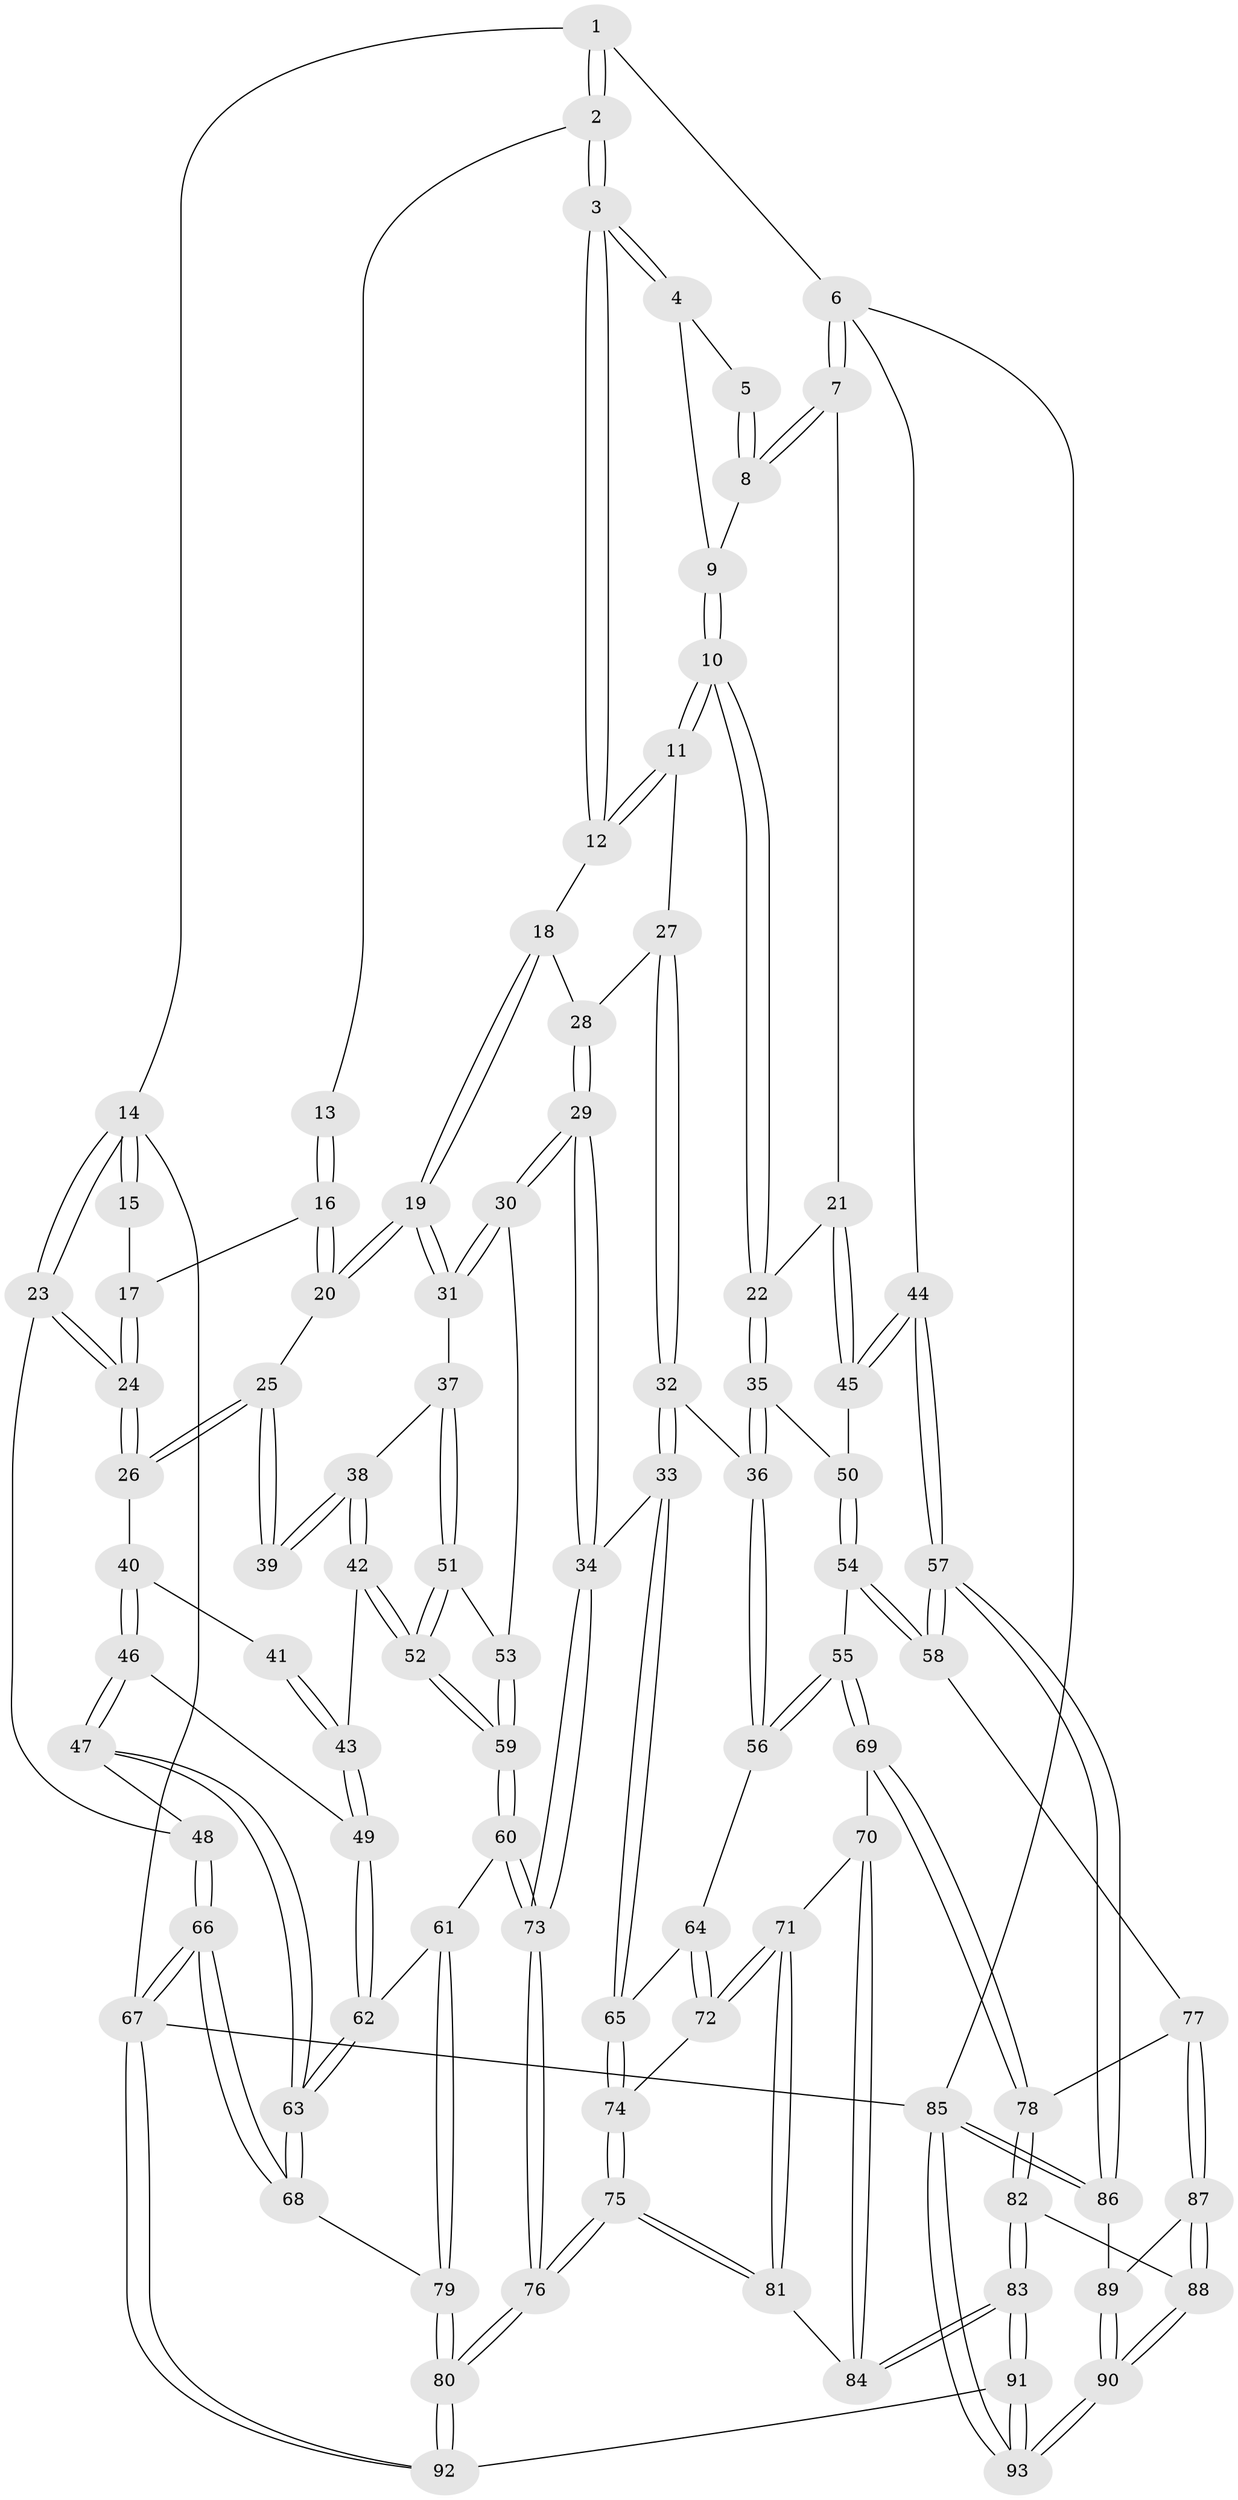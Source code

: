 // coarse degree distribution, {3: 0.7121212121212122, 4: 0.24242424242424243, 2: 0.030303030303030304, 5: 0.015151515151515152}
// Generated by graph-tools (version 1.1) at 2025/38/03/04/25 23:38:20]
// undirected, 93 vertices, 229 edges
graph export_dot {
  node [color=gray90,style=filled];
  1 [pos="+0.9768668584388128+0"];
  2 [pos="+0.46692531394163034+0"];
  3 [pos="+0.46823688048916157+0"];
  4 [pos="+0.7331407622477573+0.14818228008064138"];
  5 [pos="+0.9212311912233886+0.004270775163257349"];
  6 [pos="+1+0.2995578608626616"];
  7 [pos="+1+0.291903747092509"];
  8 [pos="+0.9672847550003449+0.21295129424730402"];
  9 [pos="+0.7534300673326157+0.1648803249714962"];
  10 [pos="+0.757077183091938+0.3984767695154782"];
  11 [pos="+0.6174019781621108+0.37522648990541796"];
  12 [pos="+0.49216262170820874+0.1920585659074078"];
  13 [pos="+0.45499606995910813+0"];
  14 [pos="+0+0"];
  15 [pos="+0.13014983066638583+0"];
  16 [pos="+0.21836816689165106+0.22371682777567953"];
  17 [pos="+0.03598386057099109+0.2523821658902208"];
  18 [pos="+0.46323048093509905+0.28167236461290335"];
  19 [pos="+0.36505951118920504+0.44479828775295044"];
  20 [pos="+0.2373347171063717+0.39123300917871284"];
  21 [pos="+1+0.3030606698033995"];
  22 [pos="+0.7879446983812742+0.43154414561207316"];
  23 [pos="+0+0.3154704138430417"];
  24 [pos="+0+0.31480770352697846"];
  25 [pos="+0.2330522015766106+0.39634926382726515"];
  26 [pos="+0.07881125448005903+0.4478289454694282"];
  27 [pos="+0.5997140157815022+0.42227498554945087"];
  28 [pos="+0.5001098014632677+0.43400042993316434"];
  29 [pos="+0.4615649514097051+0.5743240595419307"];
  30 [pos="+0.4562663687924813+0.5712807084685658"];
  31 [pos="+0.36890501471255843+0.45699683049412704"];
  32 [pos="+0.5875147279435752+0.5321654213788182"];
  33 [pos="+0.5020065921588635+0.5907600588388507"];
  34 [pos="+0.47266208931277454+0.5850813957816929"];
  35 [pos="+0.7829887199729219+0.4789075387539759"];
  36 [pos="+0.7397318151672371+0.5441415475680302"];
  37 [pos="+0.277131337711045+0.5296932205794453"];
  38 [pos="+0.2361020149548578+0.5130008543208004"];
  39 [pos="+0.22268922199108385+0.4755733314370933"];
  40 [pos="+0.09391548217066689+0.4850905160266449"];
  41 [pos="+0.1757567857674489+0.49884854808680473"];
  42 [pos="+0.19661205053898118+0.5695542423241742"];
  43 [pos="+0.17799957730654586+0.5668606981079742"];
  44 [pos="+1+0.5814453405766961"];
  45 [pos="+0.9078967599184123+0.5474458301535396"];
  46 [pos="+0.09938373922327752+0.5504483330456306"];
  47 [pos="+0.06057762311125718+0.5800596709235163"];
  48 [pos="+0+0.4170665958231566"];
  49 [pos="+0.13705208624858226+0.5731168218416017"];
  50 [pos="+0.9007743219248558+0.5513079136046315"];
  51 [pos="+0.28518307167077844+0.5660714234674269"];
  52 [pos="+0.24409460854415987+0.6250317418598098"];
  53 [pos="+0.3906829114070826+0.5837855425261181"];
  54 [pos="+0.9072152065697743+0.6569834850924652"];
  55 [pos="+0.7844500759244544+0.6464078591941627"];
  56 [pos="+0.7480869257929827+0.6075510450334656"];
  57 [pos="+1+0.6888733923003684"];
  58 [pos="+0.9689877322192489+0.7122948525718494"];
  59 [pos="+0.24988598380865223+0.6677819984007358"];
  60 [pos="+0.2440338471628567+0.6960393534789708"];
  61 [pos="+0.23074008208406285+0.7046346286637931"];
  62 [pos="+0.14186844224392323+0.6859655802571295"];
  63 [pos="+0.00045539517705389925+0.7302403884169973"];
  64 [pos="+0.6928186436308323+0.6518177373630467"];
  65 [pos="+0.5039583161756505+0.5934578749835515"];
  66 [pos="+0+0.8644157848281748"];
  67 [pos="+0+1"];
  68 [pos="+0+0.8361027879632144"];
  69 [pos="+0.7738817348817508+0.7584453605742126"];
  70 [pos="+0.7505841910051378+0.7697732654993857"];
  71 [pos="+0.6490233724187201+0.7576597830038817"];
  72 [pos="+0.645290765217954+0.7399421560899659"];
  73 [pos="+0.37741140863980077+0.7424921721323597"];
  74 [pos="+0.5240560203968595+0.63374416294127"];
  75 [pos="+0.5143477572906403+0.8863673299264697"];
  76 [pos="+0.4400405685752148+0.9596644177080035"];
  77 [pos="+0.8988992802069424+0.7915005798318991"];
  78 [pos="+0.8599292236368314+0.7975704981660104"];
  79 [pos="+0.1976955046695158+0.8812192346641671"];
  80 [pos="+0.40218505556956197+1"];
  81 [pos="+0.5995886343832391+0.8394532767249168"];
  82 [pos="+0.7965168416384286+0.8996210239737418"];
  83 [pos="+0.7519381710166761+0.9151396491633417"];
  84 [pos="+0.7377753511875745+0.8969199938791741"];
  85 [pos="+1+1"];
  86 [pos="+1+0.902757542875059"];
  87 [pos="+0.9258212256872631+0.8763903401373183"];
  88 [pos="+0.8665971946041687+0.9312073401523667"];
  89 [pos="+0.9464557662469729+0.8908578544552092"];
  90 [pos="+0.9487009785612928+1"];
  91 [pos="+0.6805918914214114+1"];
  92 [pos="+0.41411279652198013+1"];
  93 [pos="+0.9647860827176782+1"];
  1 -- 2;
  1 -- 2;
  1 -- 6;
  1 -- 14;
  2 -- 3;
  2 -- 3;
  2 -- 13;
  3 -- 4;
  3 -- 4;
  3 -- 12;
  3 -- 12;
  4 -- 5;
  4 -- 9;
  5 -- 8;
  5 -- 8;
  6 -- 7;
  6 -- 7;
  6 -- 44;
  6 -- 85;
  7 -- 8;
  7 -- 8;
  7 -- 21;
  8 -- 9;
  9 -- 10;
  9 -- 10;
  10 -- 11;
  10 -- 11;
  10 -- 22;
  10 -- 22;
  11 -- 12;
  11 -- 12;
  11 -- 27;
  12 -- 18;
  13 -- 16;
  13 -- 16;
  14 -- 15;
  14 -- 15;
  14 -- 23;
  14 -- 23;
  14 -- 67;
  15 -- 17;
  16 -- 17;
  16 -- 20;
  16 -- 20;
  17 -- 24;
  17 -- 24;
  18 -- 19;
  18 -- 19;
  18 -- 28;
  19 -- 20;
  19 -- 20;
  19 -- 31;
  19 -- 31;
  20 -- 25;
  21 -- 22;
  21 -- 45;
  21 -- 45;
  22 -- 35;
  22 -- 35;
  23 -- 24;
  23 -- 24;
  23 -- 48;
  24 -- 26;
  24 -- 26;
  25 -- 26;
  25 -- 26;
  25 -- 39;
  25 -- 39;
  26 -- 40;
  27 -- 28;
  27 -- 32;
  27 -- 32;
  28 -- 29;
  28 -- 29;
  29 -- 30;
  29 -- 30;
  29 -- 34;
  29 -- 34;
  30 -- 31;
  30 -- 31;
  30 -- 53;
  31 -- 37;
  32 -- 33;
  32 -- 33;
  32 -- 36;
  33 -- 34;
  33 -- 65;
  33 -- 65;
  34 -- 73;
  34 -- 73;
  35 -- 36;
  35 -- 36;
  35 -- 50;
  36 -- 56;
  36 -- 56;
  37 -- 38;
  37 -- 51;
  37 -- 51;
  38 -- 39;
  38 -- 39;
  38 -- 42;
  38 -- 42;
  40 -- 41;
  40 -- 46;
  40 -- 46;
  41 -- 43;
  41 -- 43;
  42 -- 43;
  42 -- 52;
  42 -- 52;
  43 -- 49;
  43 -- 49;
  44 -- 45;
  44 -- 45;
  44 -- 57;
  44 -- 57;
  45 -- 50;
  46 -- 47;
  46 -- 47;
  46 -- 49;
  47 -- 48;
  47 -- 63;
  47 -- 63;
  48 -- 66;
  48 -- 66;
  49 -- 62;
  49 -- 62;
  50 -- 54;
  50 -- 54;
  51 -- 52;
  51 -- 52;
  51 -- 53;
  52 -- 59;
  52 -- 59;
  53 -- 59;
  53 -- 59;
  54 -- 55;
  54 -- 58;
  54 -- 58;
  55 -- 56;
  55 -- 56;
  55 -- 69;
  55 -- 69;
  56 -- 64;
  57 -- 58;
  57 -- 58;
  57 -- 86;
  57 -- 86;
  58 -- 77;
  59 -- 60;
  59 -- 60;
  60 -- 61;
  60 -- 73;
  60 -- 73;
  61 -- 62;
  61 -- 79;
  61 -- 79;
  62 -- 63;
  62 -- 63;
  63 -- 68;
  63 -- 68;
  64 -- 65;
  64 -- 72;
  64 -- 72;
  65 -- 74;
  65 -- 74;
  66 -- 67;
  66 -- 67;
  66 -- 68;
  66 -- 68;
  67 -- 92;
  67 -- 92;
  67 -- 85;
  68 -- 79;
  69 -- 70;
  69 -- 78;
  69 -- 78;
  70 -- 71;
  70 -- 84;
  70 -- 84;
  71 -- 72;
  71 -- 72;
  71 -- 81;
  71 -- 81;
  72 -- 74;
  73 -- 76;
  73 -- 76;
  74 -- 75;
  74 -- 75;
  75 -- 76;
  75 -- 76;
  75 -- 81;
  75 -- 81;
  76 -- 80;
  76 -- 80;
  77 -- 78;
  77 -- 87;
  77 -- 87;
  78 -- 82;
  78 -- 82;
  79 -- 80;
  79 -- 80;
  80 -- 92;
  80 -- 92;
  81 -- 84;
  82 -- 83;
  82 -- 83;
  82 -- 88;
  83 -- 84;
  83 -- 84;
  83 -- 91;
  83 -- 91;
  85 -- 86;
  85 -- 86;
  85 -- 93;
  85 -- 93;
  86 -- 89;
  87 -- 88;
  87 -- 88;
  87 -- 89;
  88 -- 90;
  88 -- 90;
  89 -- 90;
  89 -- 90;
  90 -- 93;
  90 -- 93;
  91 -- 92;
  91 -- 93;
  91 -- 93;
}
